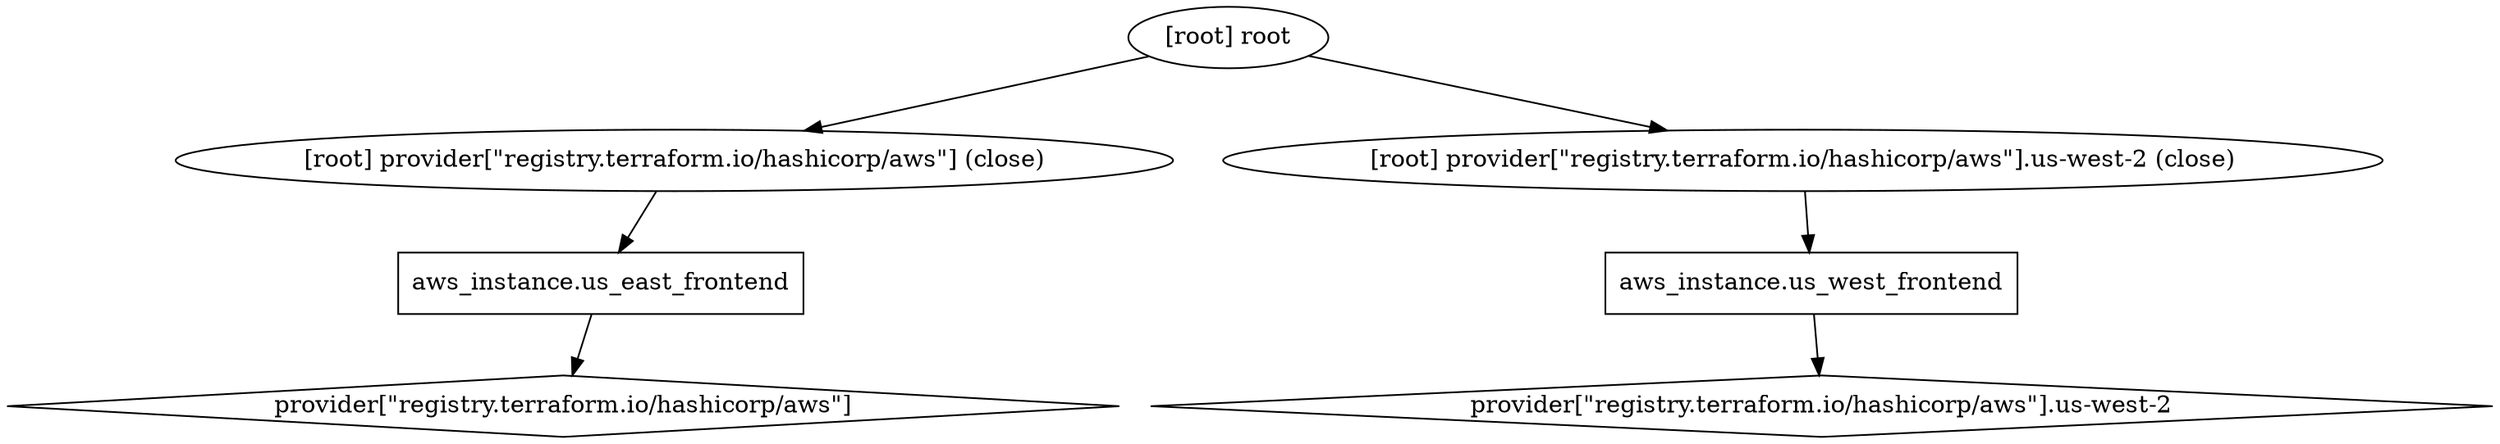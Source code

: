 digraph {
	compound = "true"
	newrank = "true"
	subgraph "root" {
		"[root] aws_instance.us_east_frontend (expand)" [label = "aws_instance.us_east_frontend", shape = "box"]
		"[root] aws_instance.us_west_frontend (expand)" [label = "aws_instance.us_west_frontend", shape = "box"]
		"[root] provider[\"registry.terraform.io/hashicorp/aws\"]" [label = "provider[\"registry.terraform.io/hashicorp/aws\"]", shape = "diamond"]
		"[root] provider[\"registry.terraform.io/hashicorp/aws\"].us-west-2" [label = "provider[\"registry.terraform.io/hashicorp/aws\"].us-west-2", shape = "diamond"]
		"[root] aws_instance.us_east_frontend (expand)" -> "[root] provider[\"registry.terraform.io/hashicorp/aws\"]"
		"[root] aws_instance.us_west_frontend (expand)" -> "[root] provider[\"registry.terraform.io/hashicorp/aws\"].us-west-2"
		"[root] provider[\"registry.terraform.io/hashicorp/aws\"] (close)" -> "[root] aws_instance.us_east_frontend (expand)"
		"[root] provider[\"registry.terraform.io/hashicorp/aws\"].us-west-2 (close)" -> "[root] aws_instance.us_west_frontend (expand)"
		"[root] root" -> "[root] provider[\"registry.terraform.io/hashicorp/aws\"] (close)"
		"[root] root" -> "[root] provider[\"registry.terraform.io/hashicorp/aws\"].us-west-2 (close)"
	}
}

